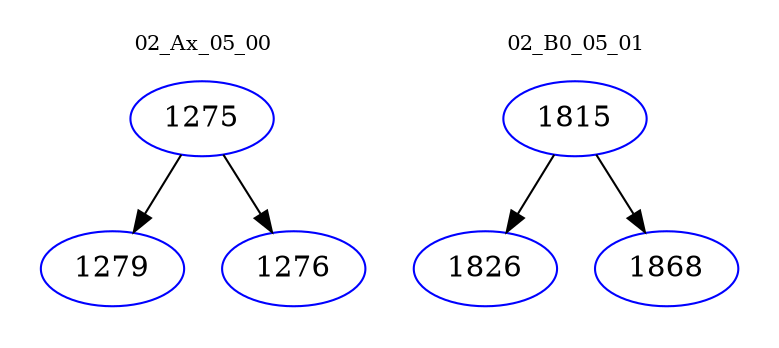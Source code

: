 digraph{
subgraph cluster_0 {
color = white
label = "02_Ax_05_00";
fontsize=10;
T0_1275 [label="1275", color="blue"]
T0_1275 -> T0_1279 [color="black"]
T0_1279 [label="1279", color="blue"]
T0_1275 -> T0_1276 [color="black"]
T0_1276 [label="1276", color="blue"]
}
subgraph cluster_1 {
color = white
label = "02_B0_05_01";
fontsize=10;
T1_1815 [label="1815", color="blue"]
T1_1815 -> T1_1826 [color="black"]
T1_1826 [label="1826", color="blue"]
T1_1815 -> T1_1868 [color="black"]
T1_1868 [label="1868", color="blue"]
}
}

